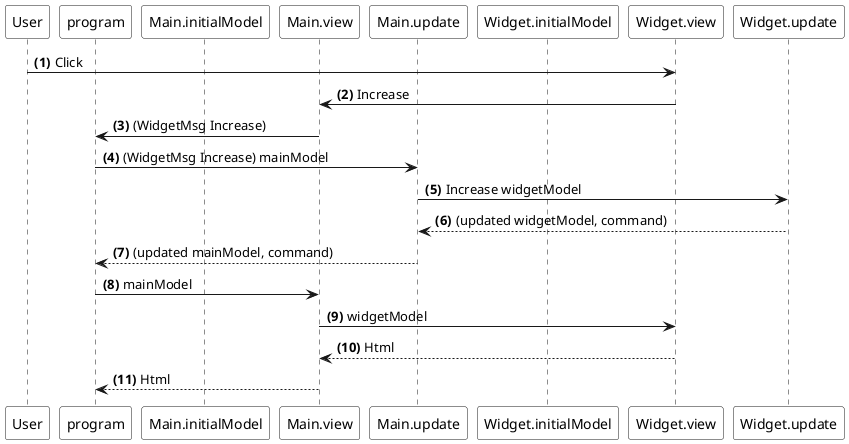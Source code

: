 @startuml "parent-child-2-user-interaction"
' © Sebastian Porto 2016, 
' licensed under a Creative Commons Attribution-NonCommercial-ShareAlike 4.0 International License.
autonumber "<b>(#)"
participant User #white
participant program #white
participant Main.initialModel as Mim #white
participant Main.view as MV #white
participant Main.update as MU #white
participant Widget.initialModel as Wim #white
participant Widget.view as WV #white
participant Widget.update as WU #white

User -> WV : Click
WV -> MV: Increase
MV -> program: (WidgetMsg Increase)
program -> MU: (WidgetMsg Increase) mainModel
MU -> WU : Increase widgetModel
WU --> MU: (updated widgetModel, command)
MU --> program: (updated mainModel, command)
program -> MV : mainModel
MV -> WV : widgetModel
WV --> MV : Html
MV --> program : Html

@enduml